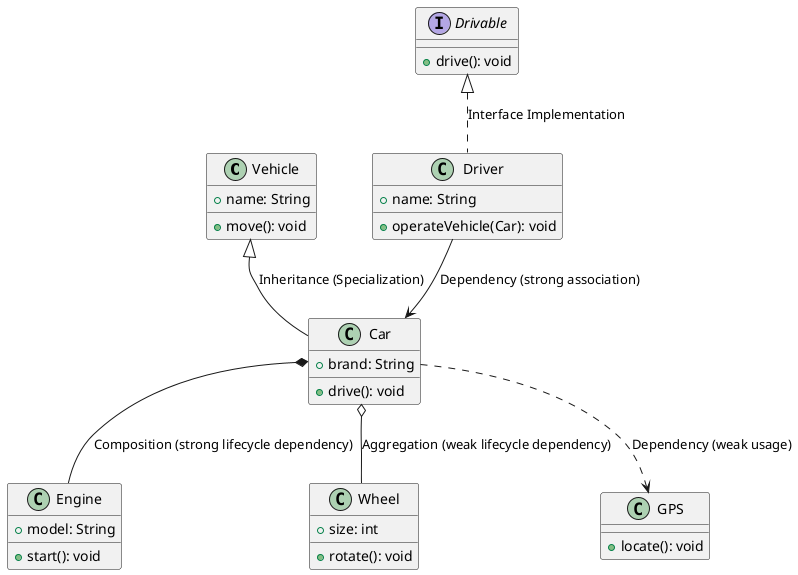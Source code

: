 @startuml

' Vehicle (交通工具)
' Car (汽车)
' Engine (引擎)
' Wheel (轮胎)
' GPS (GPS系统)
' Driver (驾驶员)
' IDrivable (可驾驶接口)

' 关系：
' 继承：Car 继承自 Vehicle
' 接口实现：Driver 实现 IDrivable
' 构成：Car 由 Engine 构成（Composition）
' 聚合：Car 聚合 Wheel（Aggregation）
' 强依赖：Driver 使用 Car（Dependency，强）
' 弱依赖：Car 使用 GPS（Dependency，弱）

' 定义类
class Vehicle {
  + name: String
  + move(): void
}

class Car {
  + brand: String
  + drive(): void
}

interface Drivable {
  {abstract}
  + drive(): void
}

class Driver {
  + name: String
  + operateVehicle(Car): void
}

class Engine {
  + model: String
  + start(): void
}

class Wheel {
  + size: int
  + rotate(): void
}

class GPS {
  + locate(): void
}

' 定义关系
Vehicle <|-- Car : Inheritance (Specialization)           
Drivable <|.. Driver : Interface Implementation
Car *-- Engine :  Composition (strong lifecycle dependency)
Car o-- Wheel :  Aggregation (weak lifecycle dependency)
Driver --> Car :  Dependency (strong association)
Car ..> GPS :  Dependency (weak usage)

' 继承 son --|> father
' 接口实现 driver ..|> driverinterface
' Composition Car *-- Engine , strong lifecycle
' Aggregation Car o-- Wheel  , week
' Dependency  Car --> GPS strong,week:..>


@enduml 